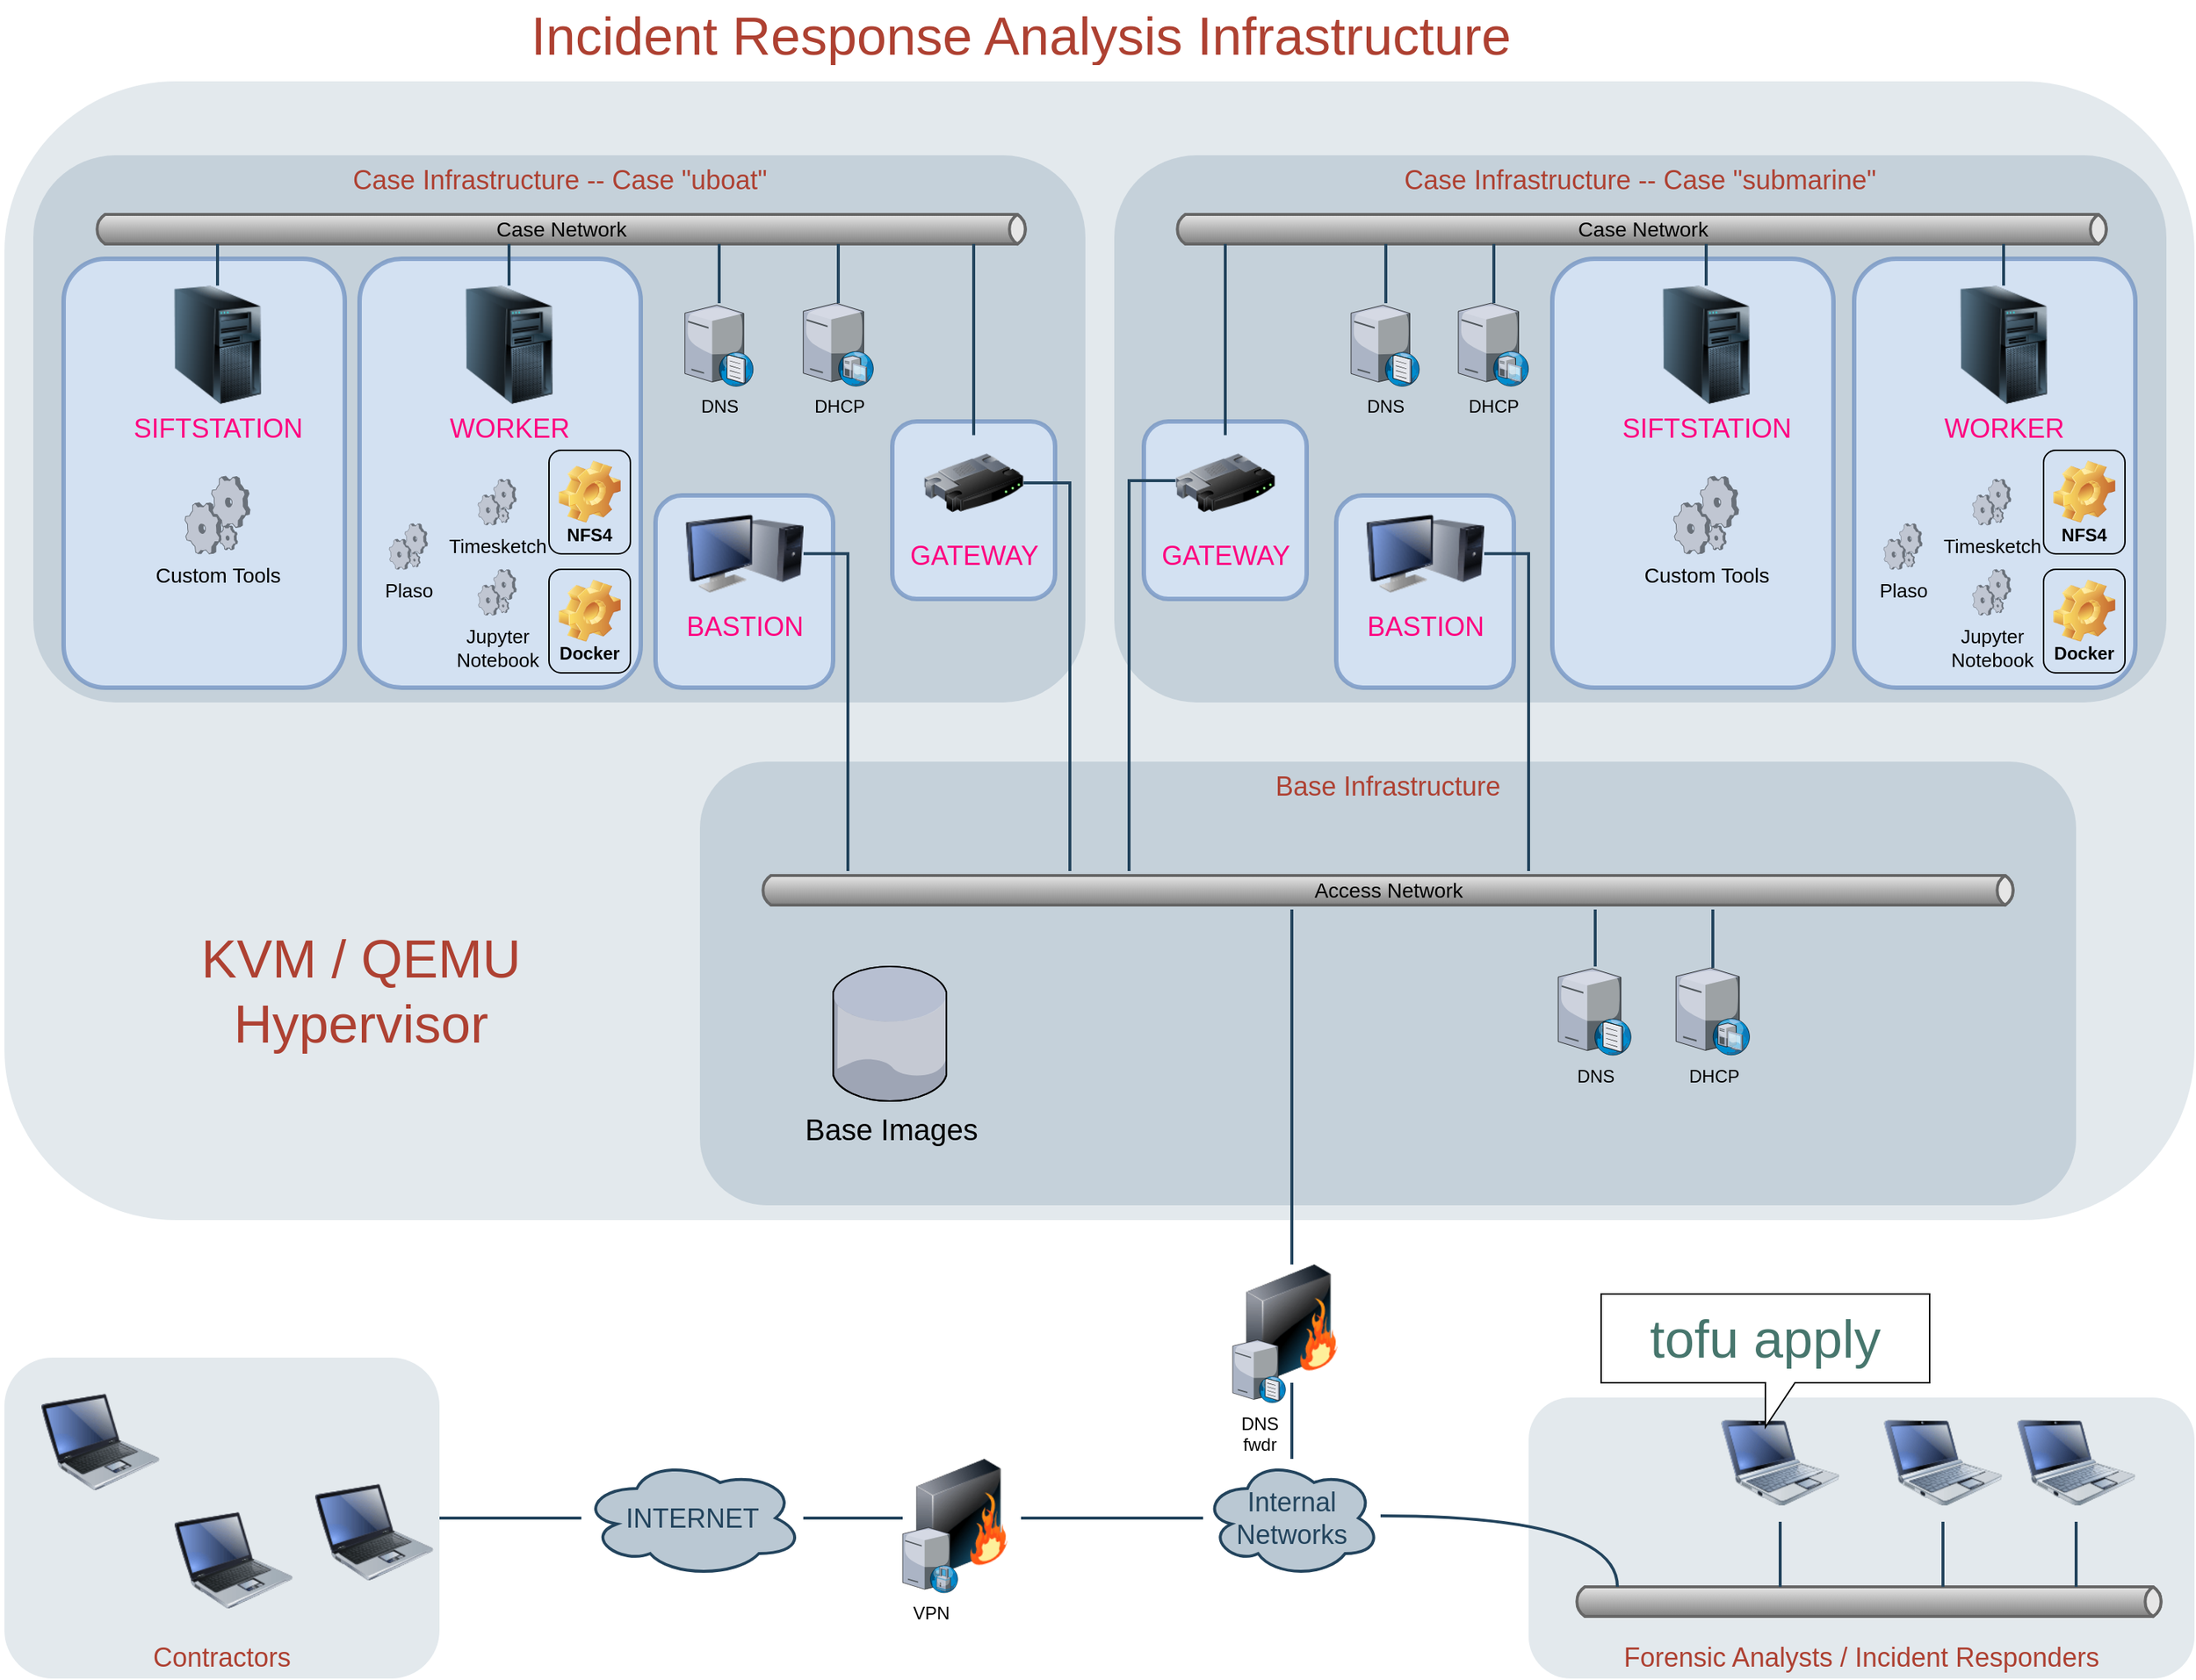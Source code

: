 <mxfile version="26.0.16">
  <diagram id="a45cf8ec-cd66-6f27-3ac3-be6e809c9e4a" name="Page-1">
    <mxGraphModel dx="1221" dy="869" grid="1" gridSize="10" guides="1" tooltips="1" connect="1" arrows="1" fold="1" page="1" pageScale="1" pageWidth="827" pageHeight="1169" background="none" math="0" shadow="0">
      <root>
        <mxCell id="0" />
        <mxCell id="1" parent="0" />
        <mxCell id="3" value="" style="rounded=1;whiteSpace=wrap;html=1;shadow=0;strokeColor=none;fillColor=#BAC8D3;gradientColor=none;fontSize=18;fontColor=#F08705;opacity=40;fontStyle=0;strokeWidth=3;" parent="1" vertex="1">
          <mxGeometry x="140" y="70" width="1480" height="770" as="geometry" />
        </mxCell>
        <mxCell id="dxTjXZNteF9Sgg0pbTyW-182" value="&lt;span style=&quot;line-height: 17.182px&quot;&gt;Base Infrastructure&lt;/span&gt;" style="rounded=1;whiteSpace=wrap;html=1;shadow=0;strokeColor=none;fillColor=#BAC8D3;gradientColor=none;fontSize=18;fontColor=#AE4132;verticalAlign=top;opacity=70;fontStyle=0;strokeWidth=3;" parent="1" vertex="1">
          <mxGeometry x="610" y="530" width="930" height="300" as="geometry" />
        </mxCell>
        <mxCell id="9" value="&lt;span style=&quot;line-height: 17.182px&quot;&gt;Case Infrastructure -- Case &quot;submarine&quot;&lt;/span&gt;" style="rounded=1;whiteSpace=wrap;html=1;shadow=0;strokeColor=none;fillColor=#BAC8D3;gradientColor=none;fontSize=18;fontColor=#AE4132;verticalAlign=top;opacity=70;fontStyle=0;strokeWidth=3;" parent="1" vertex="1">
          <mxGeometry x="890" y="120" width="711" height="370" as="geometry" />
        </mxCell>
        <mxCell id="12" value="Forensic Analysts / Incident Responders" style="rounded=1;whiteSpace=wrap;html=1;shadow=0;strokeColor=none;fillColor=#BAC8D3;gradientColor=none;fontSize=18;fontColor=#AE4132;verticalAlign=bottom;fontStyle=0;opacity=40;strokeWidth=3;" parent="1" vertex="1">
          <mxGeometry x="1170" y="960" width="450" height="190" as="geometry" />
        </mxCell>
        <mxCell id="13" value="Contractors" style="rounded=1;whiteSpace=wrap;html=1;shadow=0;strokeColor=none;fillColor=#BAC8D3;gradientColor=none;fontSize=18;fontColor=#AE4132;verticalAlign=bottom;fontStyle=0;opacity=40;strokeWidth=3;" parent="1" vertex="1">
          <mxGeometry x="140" y="933" width="294" height="217" as="geometry" />
        </mxCell>
        <mxCell id="19" value="Internal&lt;br&gt;Networks" style="ellipse;shape=cloud;whiteSpace=wrap;html=1;shadow=0;strokeColor=#23445D;fillColor=#BAC8D3;gradientColor=none;fontSize=18;fontColor=#23445D;gradientDirection=north;fontStyle=0;strokeWidth=2;" parent="1" vertex="1">
          <mxGeometry x="950" y="1001.5" width="120" height="80" as="geometry" />
        </mxCell>
        <mxCell id="47" value="Case Network" style="strokeWidth=2;strokeColor=#666666;dashed=0;align=center;html=1;fontSize=14;shape=mxgraph.eip.messageChannel;shadow=0;fillColor=#FFFFFF;gradientColor=none;fontColor=#000000;fontStyle=0" parent="1" vertex="1">
          <mxGeometry x="930" y="160" width="633" height="20" as="geometry" />
        </mxCell>
        <mxCell id="48" value="&lt;font&gt;Access Network&lt;/font&gt;" style="strokeWidth=2;strokeColor=#666666;dashed=0;align=center;html=1;fontSize=14;shape=mxgraph.eip.messageChannel;shadow=0;fillColor=#FFFFFF;gradientColor=none;fontColor=#000000;fontStyle=0" parent="1" vertex="1">
          <mxGeometry x="650" y="604" width="850" height="26" as="geometry" />
        </mxCell>
        <mxCell id="67" value="" style="image;html=1;image=img/lib/clip_art/computers/Netbook_128x128.png;shadow=0;strokeColor=#000000;fillColor=#FFFFFF;gradientColor=none;fontSize=18;fontColor=#F08705;fontStyle=0" parent="1" vertex="1">
          <mxGeometry x="1500" y="964" width="80" height="80" as="geometry" />
        </mxCell>
        <mxCell id="68" value="" style="image;html=1;image=img/lib/clip_art/computers/Netbook_128x128.png;shadow=0;strokeColor=#000000;fillColor=#FFFFFF;gradientColor=none;fontSize=18;fontColor=#F08705;fontStyle=0" parent="1" vertex="1">
          <mxGeometry x="1410" y="964" width="80" height="80" as="geometry" />
        </mxCell>
        <mxCell id="69" value="" style="image;html=1;image=img/lib/clip_art/computers/Netbook_128x128.png;shadow=0;strokeColor=#000000;fillColor=#FFFFFF;gradientColor=none;fontSize=18;fontColor=#F08705;fontStyle=0" parent="1" vertex="1">
          <mxGeometry x="1300" y="964" width="80" height="80" as="geometry" />
        </mxCell>
        <mxCell id="70" value="" style="strokeWidth=2;strokeColor=#666666;dashed=0;align=center;html=1;fontSize=8;shape=mxgraph.eip.messageChannel;shadow=0;fillColor=#FFFFFF;gradientColor=none;fontColor=#F08705;fontStyle=0" parent="1" vertex="1">
          <mxGeometry x="1200" y="1088" width="400" height="20" as="geometry" />
        </mxCell>
        <mxCell id="110" style="edgeStyle=none;rounded=0;html=1;startArrow=none;startFill=0;endArrow=none;endFill=0;fontSize=18;fontColor=#F08705;strokeColor=#23445D;strokeWidth=2;fontStyle=0" parent="1" source="82" target="19" edge="1">
          <mxGeometry relative="1" as="geometry" />
        </mxCell>
        <mxCell id="111" value="" style="image;html=1;image=img/lib/clip_art/computers/Laptop_128x128.png;shadow=0;strokeColor=#000000;fillColor=#FFFFFF;gradientColor=none;fontSize=18;fontColor=#F08705;fontStyle=0" parent="1" vertex="1">
          <mxGeometry x="165" y="950" width="80" height="80" as="geometry" />
        </mxCell>
        <mxCell id="113" value="" style="image;html=1;image=img/lib/clip_art/computers/Laptop_128x128.png;shadow=0;strokeColor=#000000;fillColor=#FFFFFF;gradientColor=none;fontSize=18;fontColor=#F08705;fontStyle=0" parent="1" vertex="1">
          <mxGeometry x="255" y="1030" width="80" height="80" as="geometry" />
        </mxCell>
        <mxCell id="114" value="" style="image;html=1;image=img/lib/clip_art/computers/Laptop_128x128.png;shadow=0;strokeColor=#000000;fillColor=#FFFFFF;gradientColor=none;fontSize=18;fontColor=#F08705;fontStyle=0" parent="1" vertex="1">
          <mxGeometry x="350" y="1011" width="80" height="80" as="geometry" />
        </mxCell>
        <mxCell id="134" value="" style="edgeStyle=elbowEdgeStyle;strokeWidth=2;rounded=0;endArrow=none;startArrow=none;startSize=10;endSize=10;dashed=0;html=1;strokeColor=#23445D;fontSize=18;fontColor=#F08705;startFill=0;endFill=0;fontStyle=0" parent="1" source="67" target="70" edge="1">
          <mxGeometry relative="1" as="geometry">
            <mxPoint x="975.476" y="655" as="sourcePoint" />
            <mxPoint x="975.476" y="684.762" as="targetPoint" />
          </mxGeometry>
        </mxCell>
        <mxCell id="135" value="" style="edgeStyle=elbowEdgeStyle;strokeWidth=2;rounded=0;endArrow=none;startArrow=none;startSize=10;endSize=10;dashed=0;html=1;strokeColor=#23445D;fontSize=18;fontColor=#F08705;startFill=0;endFill=0;fontStyle=0" parent="1" source="68" target="70" edge="1">
          <mxGeometry relative="1" as="geometry">
            <mxPoint x="1159.587" y="1053.967" as="sourcePoint" />
            <mxPoint x="1159.587" y="1097.769" as="targetPoint" />
          </mxGeometry>
        </mxCell>
        <mxCell id="136" value="" style="edgeStyle=elbowEdgeStyle;strokeWidth=2;rounded=0;endArrow=none;startArrow=none;startSize=10;endSize=10;dashed=0;html=1;strokeColor=#23445D;fontSize=18;fontColor=#F08705;startFill=0;endFill=0;fontStyle=0" parent="1" source="69" target="70" edge="1">
          <mxGeometry relative="1" as="geometry">
            <mxPoint x="1169.587" y="1063.967" as="sourcePoint" />
            <mxPoint x="1169.587" y="1107.769" as="targetPoint" />
          </mxGeometry>
        </mxCell>
        <mxCell id="167" value="KVM / QEMU&lt;br&gt;Hypervisor" style="text;html=1;strokeColor=none;fillColor=none;align=center;verticalAlign=middle;whiteSpace=wrap;overflow=hidden;shadow=0;fontSize=36;fontColor=#AE4132;fontStyle=0" parent="1" vertex="1">
          <mxGeometry x="186" y="630" width="390" height="110" as="geometry" />
        </mxCell>
        <mxCell id="168" value="Incident Response Analysis Infrastructure" style="text;html=1;strokeColor=none;fillColor=none;align=center;verticalAlign=middle;whiteSpace=wrap;overflow=hidden;shadow=0;fontSize=36;fontColor=#AE4132;fontStyle=0" parent="1" vertex="1">
          <mxGeometry x="137" y="15" width="1380" height="45" as="geometry" />
        </mxCell>
        <mxCell id="dxTjXZNteF9Sgg0pbTyW-174" style="edgeStyle=orthogonalEdgeStyle;rounded=0;html=1;startArrow=none;startFill=0;endArrow=none;endFill=0;fontSize=18;fontColor=#F08705;strokeColor=#23445D;strokeWidth=2;curved=1;fontStyle=0;" parent="1" source="19" target="70" edge="1">
          <mxGeometry relative="1" as="geometry">
            <Array as="points">
              <mxPoint x="1230" y="1040" />
            </Array>
            <mxPoint x="1100" y="1080" as="sourcePoint" />
            <mxPoint x="1180" y="1047.5" as="targetPoint" />
          </mxGeometry>
        </mxCell>
        <mxCell id="dxTjXZNteF9Sgg0pbTyW-175" value="DNS" style="verticalLabelPosition=bottom;sketch=0;aspect=fixed;html=1;verticalAlign=top;strokeColor=none;align=center;outlineConnect=0;shape=mxgraph.citrix.dns_server;" parent="1" vertex="1">
          <mxGeometry x="1190" y="668.5" width="49.62" height="60" as="geometry" />
        </mxCell>
        <mxCell id="dxTjXZNteF9Sgg0pbTyW-176" value="DHCP" style="verticalLabelPosition=bottom;sketch=0;aspect=fixed;html=1;verticalAlign=top;strokeColor=none;align=center;outlineConnect=0;shape=mxgraph.citrix.dhcp_server;" parent="1" vertex="1">
          <mxGeometry x="1269.62" y="669.5" width="49.82" height="59" as="geometry" />
        </mxCell>
        <mxCell id="dxTjXZNteF9Sgg0pbTyW-181" value="" style="edgeStyle=elbowEdgeStyle;strokeWidth=2;rounded=0;endArrow=none;startArrow=none;startSize=10;endSize=10;dashed=0;html=1;strokeColor=#23445D;fontSize=18;fontColor=#F08705;startFill=0;endFill=0;fontStyle=0" parent="1" source="dxTjXZNteF9Sgg0pbTyW-175" target="48" edge="1">
          <mxGeometry relative="1" as="geometry">
            <mxPoint x="1101" y="594" as="sourcePoint" />
            <mxPoint x="1101" y="634" as="targetPoint" />
          </mxGeometry>
        </mxCell>
        <mxCell id="dxTjXZNteF9Sgg0pbTyW-187" value="DNS" style="verticalLabelPosition=bottom;sketch=0;aspect=fixed;html=1;verticalAlign=top;strokeColor=none;align=center;outlineConnect=0;shape=mxgraph.citrix.dns_server;" parent="1" vertex="1">
          <mxGeometry x="1050" y="220" width="46.52" height="56.25" as="geometry" />
        </mxCell>
        <mxCell id="dxTjXZNteF9Sgg0pbTyW-188" value="DHCP" style="verticalLabelPosition=bottom;sketch=0;aspect=fixed;html=1;verticalAlign=top;strokeColor=none;align=center;outlineConnect=0;shape=mxgraph.citrix.dhcp_server;" parent="1" vertex="1">
          <mxGeometry x="1122.5" y="220" width="47.5" height="56.25" as="geometry" />
        </mxCell>
        <mxCell id="dxTjXZNteF9Sgg0pbTyW-189" value="" style="edgeStyle=elbowEdgeStyle;strokeWidth=2;rounded=0;endArrow=none;startArrow=none;startSize=10;endSize=10;dashed=0;html=1;strokeColor=#23445D;fontSize=18;fontColor=#F08705;startFill=0;endFill=0;fontStyle=0;" parent="1" source="dxTjXZNteF9Sgg0pbTyW-187" target="47" edge="1">
          <mxGeometry relative="1" as="geometry">
            <mxPoint x="1301" y="230" as="sourcePoint" />
            <mxPoint x="1301" y="190" as="targetPoint" />
          </mxGeometry>
        </mxCell>
        <mxCell id="dxTjXZNteF9Sgg0pbTyW-190" value="" style="edgeStyle=elbowEdgeStyle;strokeWidth=2;rounded=0;endArrow=none;startArrow=none;startSize=10;endSize=10;dashed=0;html=1;strokeColor=#23445D;fontSize=18;fontColor=#F08705;startFill=0;endFill=0;fontStyle=0;" parent="1" source="dxTjXZNteF9Sgg0pbTyW-188" target="47" edge="1">
          <mxGeometry relative="1" as="geometry">
            <mxPoint x="1070" y="230" as="sourcePoint" />
            <mxPoint x="1146" y="180" as="targetPoint" />
          </mxGeometry>
        </mxCell>
        <mxCell id="dxTjXZNteF9Sgg0pbTyW-191" value="Base Images" style="verticalLabelPosition=bottom;sketch=0;aspect=fixed;html=1;verticalAlign=top;strokeColor=none;align=center;outlineConnect=0;shape=mxgraph.citrix.database;fontSize=20;" parent="1" vertex="1">
          <mxGeometry x="700" y="668.5" width="77.35" height="91" as="geometry" />
        </mxCell>
        <mxCell id="dxTjXZNteF9Sgg0pbTyW-205" value="&lt;span style=&quot;line-height: 17.182px&quot;&gt;Case Infrastructure -- Case &quot;uboat&quot;&lt;/span&gt;" style="rounded=1;whiteSpace=wrap;html=1;shadow=0;strokeColor=none;fillColor=#BAC8D3;gradientColor=none;fontSize=18;fontColor=#AE4132;verticalAlign=top;opacity=70;fontStyle=0;strokeWidth=3;" parent="1" vertex="1">
          <mxGeometry x="159.5" y="120" width="711" height="370" as="geometry" />
        </mxCell>
        <mxCell id="dxTjXZNteF9Sgg0pbTyW-208" value="Case Network" style="strokeWidth=2;strokeColor=#666666;dashed=0;align=center;html=1;fontSize=14;shape=mxgraph.eip.messageChannel;shadow=0;fillColor=#FFFFFF;gradientColor=none;fontColor=#000000;fontStyle=0" parent="1" vertex="1">
          <mxGeometry x="200" y="160" width="632.5" height="20" as="geometry" />
        </mxCell>
        <mxCell id="dxTjXZNteF9Sgg0pbTyW-215" value="DNS" style="verticalLabelPosition=bottom;sketch=0;aspect=fixed;html=1;verticalAlign=top;strokeColor=none;align=center;outlineConnect=0;shape=mxgraph.citrix.dns_server;" parent="1" vertex="1">
          <mxGeometry x="599.85" y="220" width="46.52" height="56.25" as="geometry" />
        </mxCell>
        <mxCell id="dxTjXZNteF9Sgg0pbTyW-216" value="DHCP" style="verticalLabelPosition=bottom;sketch=0;aspect=fixed;html=1;verticalAlign=top;strokeColor=none;align=center;outlineConnect=0;shape=mxgraph.citrix.dhcp_server;" parent="1" vertex="1">
          <mxGeometry x="679.85" y="220" width="47.5" height="56.25" as="geometry" />
        </mxCell>
        <mxCell id="dxTjXZNteF9Sgg0pbTyW-217" value="" style="edgeStyle=elbowEdgeStyle;strokeWidth=2;rounded=0;endArrow=none;startArrow=none;startSize=10;endSize=10;dashed=0;html=1;strokeColor=#23445D;fontSize=18;fontColor=#F08705;startFill=0;endFill=0;fontStyle=0;" parent="1" source="dxTjXZNteF9Sgg0pbTyW-215" target="dxTjXZNteF9Sgg0pbTyW-208" edge="1">
          <mxGeometry relative="1" as="geometry">
            <mxPoint x="570.5" y="230" as="sourcePoint" />
            <mxPoint x="570.5" y="190" as="targetPoint" />
          </mxGeometry>
        </mxCell>
        <mxCell id="dxTjXZNteF9Sgg0pbTyW-218" value="" style="edgeStyle=elbowEdgeStyle;strokeWidth=2;rounded=0;endArrow=none;startArrow=none;startSize=10;endSize=10;dashed=0;html=1;strokeColor=#23445D;fontSize=18;fontColor=#F08705;startFill=0;endFill=0;fontStyle=0;" parent="1" source="dxTjXZNteF9Sgg0pbTyW-216" target="dxTjXZNteF9Sgg0pbTyW-208" edge="1">
          <mxGeometry relative="1" as="geometry">
            <mxPoint x="339.5" y="230" as="sourcePoint" />
            <mxPoint x="339.5" y="190" as="targetPoint" />
          </mxGeometry>
        </mxCell>
        <mxCell id="dxTjXZNteF9Sgg0pbTyW-226" value="tofu apply" style="shape=callout;whiteSpace=wrap;html=1;perimeter=calloutPerimeter;fontColor=#47766D;fontSize=36;position2=0.5;" parent="1" vertex="1">
          <mxGeometry x="1219" y="890" width="222" height="90" as="geometry" />
        </mxCell>
        <mxCell id="dxTjXZNteF9Sgg0pbTyW-230" value="INTERNET" style="ellipse;shape=cloud;whiteSpace=wrap;html=1;shadow=0;strokeColor=#23445D;fillColor=#BAC8D3;gradientColor=none;fontSize=18;fontColor=#23445D;gradientDirection=north;fontStyle=0;strokeWidth=2;" parent="1" vertex="1">
          <mxGeometry x="529.85" y="1001.5" width="150" height="80" as="geometry" />
        </mxCell>
        <mxCell id="dxTjXZNteF9Sgg0pbTyW-233" value="" style="edgeStyle=elbowEdgeStyle;strokeWidth=2;rounded=0;endArrow=none;startArrow=none;startSize=10;endSize=10;dashed=0;html=1;strokeColor=#23445D;fontSize=18;fontColor=#F08705;startFill=0;endFill=0;fontStyle=0;" parent="1" source="dxTjXZNteF9Sgg0pbTyW-230" target="13" edge="1">
          <mxGeometry relative="1" as="geometry">
            <mxPoint x="486" y="1029" as="sourcePoint" />
            <mxPoint x="486" y="1073" as="targetPoint" />
          </mxGeometry>
        </mxCell>
        <mxCell id="dxTjXZNteF9Sgg0pbTyW-234" value="" style="edgeStyle=elbowEdgeStyle;strokeWidth=2;rounded=0;endArrow=none;startArrow=none;startSize=10;endSize=10;dashed=0;html=1;strokeColor=#23445D;fontSize=18;fontColor=#F08705;startFill=0;endFill=0;fontStyle=0;" parent="1" source="dxTjXZNteF9Sgg0pbTyW-230" target="dxTjXZNteF9Sgg0pbTyW-229" edge="1">
          <mxGeometry relative="1" as="geometry">
            <mxPoint x="720" y="1037.5" as="sourcePoint" />
            <mxPoint x="720" y="1081.5" as="targetPoint" />
          </mxGeometry>
        </mxCell>
        <mxCell id="dxTjXZNteF9Sgg0pbTyW-243" value="" style="group" parent="1" vertex="1" connectable="0">
          <mxGeometry x="380" y="190" width="190" height="290" as="geometry" />
        </mxCell>
        <mxCell id="dxTjXZNteF9Sgg0pbTyW-206" value="" style="rounded=1;whiteSpace=wrap;html=1;shadow=0;strokeColor=#6c8ebf;fillColor=#dae8fc;fontSize=18;verticalAlign=top;opacity=70;fontStyle=0;strokeWidth=3;" parent="dxTjXZNteF9Sgg0pbTyW-243" vertex="1">
          <mxGeometry width="190" height="290" as="geometry" />
        </mxCell>
        <mxCell id="dxTjXZNteF9Sgg0pbTyW-207" value="WORKER" style="image;html=1;image=img/lib/clip_art/computers/Server_Tower_128x128.png;shadow=0;strokeColor=#000000;fillColor=#FFFFFF;gradientColor=none;fontSize=18;fontColor=#FF0080;fontStyle=0;labelBackgroundColor=none;" parent="dxTjXZNteF9Sgg0pbTyW-243" vertex="1">
          <mxGeometry x="61" y="18.13" width="80" height="80" as="geometry" />
        </mxCell>
        <mxCell id="dxTjXZNteF9Sgg0pbTyW-219" value="Timesketch" style="verticalLabelPosition=bottom;sketch=0;aspect=fixed;html=1;verticalAlign=top;strokeColor=none;align=center;outlineConnect=0;shape=mxgraph.citrix.process;fontSize=13;" parent="dxTjXZNteF9Sgg0pbTyW-243" vertex="1">
          <mxGeometry x="80" y="149" width="26" height="31" as="geometry" />
        </mxCell>
        <mxCell id="dxTjXZNteF9Sgg0pbTyW-220" value="Jupyter&lt;br&gt;Notebook" style="verticalLabelPosition=bottom;sketch=0;aspect=fixed;html=1;verticalAlign=top;strokeColor=none;align=center;outlineConnect=0;shape=mxgraph.citrix.process;fontSize=13;" parent="dxTjXZNteF9Sgg0pbTyW-243" vertex="1">
          <mxGeometry x="80" y="210" width="26" height="31" as="geometry" />
        </mxCell>
        <mxCell id="dxTjXZNteF9Sgg0pbTyW-221" value="Plaso" style="verticalLabelPosition=bottom;sketch=0;aspect=fixed;html=1;verticalAlign=top;strokeColor=none;align=center;outlineConnect=0;shape=mxgraph.citrix.process;fontSize=13;" parent="dxTjXZNteF9Sgg0pbTyW-243" vertex="1">
          <mxGeometry x="20" y="179" width="26" height="31" as="geometry" />
        </mxCell>
        <mxCell id="dxTjXZNteF9Sgg0pbTyW-222" value="NFS4" style="label;whiteSpace=wrap;html=1;align=center;verticalAlign=bottom;spacingLeft=0;spacingBottom=4;imageAlign=center;imageVerticalAlign=top;image=img/clipart/Gear_128x128.png;labelBackgroundColor=none;fillColor=none;" parent="dxTjXZNteF9Sgg0pbTyW-243" vertex="1">
          <mxGeometry x="128" y="129.5" width="55" height="70" as="geometry" />
        </mxCell>
        <mxCell id="dxTjXZNteF9Sgg0pbTyW-223" value="Docker" style="label;whiteSpace=wrap;html=1;align=center;verticalAlign=bottom;spacingLeft=0;spacingBottom=4;imageAlign=center;imageVerticalAlign=top;image=img/clipart/Gear_128x128.png;labelBackgroundColor=none;fillColor=none;" parent="dxTjXZNteF9Sgg0pbTyW-243" vertex="1">
          <mxGeometry x="128" y="210" width="55" height="70" as="geometry" />
        </mxCell>
        <mxCell id="dxTjXZNteF9Sgg0pbTyW-244" value="" style="group" parent="1" vertex="1" connectable="0">
          <mxGeometry x="180" y="190" width="190" height="290" as="geometry" />
        </mxCell>
        <mxCell id="dxTjXZNteF9Sgg0pbTyW-213" value="" style="rounded=1;whiteSpace=wrap;html=1;shadow=0;strokeColor=#6c8ebf;fillColor=#dae8fc;fontSize=18;verticalAlign=top;opacity=70;fontStyle=0;strokeWidth=3;" parent="dxTjXZNteF9Sgg0pbTyW-244" vertex="1">
          <mxGeometry width="190" height="290" as="geometry" />
        </mxCell>
        <mxCell id="dxTjXZNteF9Sgg0pbTyW-214" value="SIFTSTATION" style="image;html=1;image=img/lib/clip_art/computers/Server_Tower_128x128.png;shadow=0;strokeColor=#000000;fillColor=#FFFFFF;gradientColor=none;fontSize=18;fontColor=#FF0080;fontStyle=0;labelBackgroundColor=none;" parent="dxTjXZNteF9Sgg0pbTyW-244" vertex="1">
          <mxGeometry x="64" y="18.13" width="80" height="80" as="geometry" />
        </mxCell>
        <mxCell id="dxTjXZNteF9Sgg0pbTyW-224" value="Custom Tools" style="verticalLabelPosition=bottom;sketch=0;aspect=fixed;html=1;verticalAlign=top;strokeColor=none;align=center;outlineConnect=0;shape=mxgraph.citrix.process;fontSize=14;" parent="dxTjXZNteF9Sgg0pbTyW-244" vertex="1">
          <mxGeometry x="82" y="147.04" width="44" height="52.46" as="geometry" />
        </mxCell>
        <mxCell id="dxTjXZNteF9Sgg0pbTyW-245" value="" style="group" parent="1" vertex="1" connectable="0">
          <mxGeometry x="1186" y="190" width="190" height="290" as="geometry" />
        </mxCell>
        <mxCell id="dxTjXZNteF9Sgg0pbTyW-201" value="" style="rounded=1;whiteSpace=wrap;html=1;shadow=0;strokeColor=#6c8ebf;fillColor=#dae8fc;fontSize=18;verticalAlign=top;opacity=70;fontStyle=0;strokeWidth=3;" parent="dxTjXZNteF9Sgg0pbTyW-245" vertex="1">
          <mxGeometry width="190" height="290" as="geometry" />
        </mxCell>
        <mxCell id="dxTjXZNteF9Sgg0pbTyW-185" value="SIFTSTATION" style="image;html=1;image=img/lib/clip_art/computers/Server_Tower_128x128.png;shadow=0;strokeColor=#000000;fillColor=#FFFFFF;gradientColor=none;fontSize=18;fontColor=#FF0080;fontStyle=0;labelBackgroundColor=none;" parent="dxTjXZNteF9Sgg0pbTyW-245" vertex="1">
          <mxGeometry x="64" y="18.13" width="80" height="80" as="geometry" />
        </mxCell>
        <mxCell id="dxTjXZNteF9Sgg0pbTyW-202" value="Custom Tools" style="verticalLabelPosition=bottom;sketch=0;aspect=fixed;html=1;verticalAlign=top;strokeColor=none;align=center;outlineConnect=0;shape=mxgraph.citrix.process;fontSize=14;" parent="dxTjXZNteF9Sgg0pbTyW-245" vertex="1">
          <mxGeometry x="82" y="147.04" width="44" height="52.46" as="geometry" />
        </mxCell>
        <mxCell id="dxTjXZNteF9Sgg0pbTyW-246" value="" style="group" parent="1" vertex="1" connectable="0">
          <mxGeometry x="1390" y="190" width="190" height="290" as="geometry" />
        </mxCell>
        <mxCell id="dxTjXZNteF9Sgg0pbTyW-199" value="" style="rounded=1;whiteSpace=wrap;html=1;shadow=0;strokeColor=#6c8ebf;fillColor=#dae8fc;fontSize=18;verticalAlign=top;opacity=70;fontStyle=0;strokeWidth=3;" parent="dxTjXZNteF9Sgg0pbTyW-246" vertex="1">
          <mxGeometry width="190" height="290" as="geometry" />
        </mxCell>
        <mxCell id="44" value="WORKER" style="image;html=1;image=img/lib/clip_art/computers/Server_Tower_128x128.png;shadow=0;strokeColor=#000000;fillColor=#FFFFFF;gradientColor=none;fontSize=18;fontColor=#FF0080;fontStyle=0;labelBackgroundColor=none;" parent="dxTjXZNteF9Sgg0pbTyW-246" vertex="1">
          <mxGeometry x="61" y="18.13" width="80" height="80" as="geometry" />
        </mxCell>
        <mxCell id="dxTjXZNteF9Sgg0pbTyW-193" value="Timesketch" style="verticalLabelPosition=bottom;sketch=0;aspect=fixed;html=1;verticalAlign=top;strokeColor=none;align=center;outlineConnect=0;shape=mxgraph.citrix.process;fontSize=13;" parent="dxTjXZNteF9Sgg0pbTyW-246" vertex="1">
          <mxGeometry x="80" y="149" width="26" height="31" as="geometry" />
        </mxCell>
        <mxCell id="dxTjXZNteF9Sgg0pbTyW-195" value="Jupyter&lt;br&gt;Notebook" style="verticalLabelPosition=bottom;sketch=0;aspect=fixed;html=1;verticalAlign=top;strokeColor=none;align=center;outlineConnect=0;shape=mxgraph.citrix.process;fontSize=13;" parent="dxTjXZNteF9Sgg0pbTyW-246" vertex="1">
          <mxGeometry x="80" y="210" width="26" height="31" as="geometry" />
        </mxCell>
        <mxCell id="dxTjXZNteF9Sgg0pbTyW-196" value="Plaso" style="verticalLabelPosition=bottom;sketch=0;aspect=fixed;html=1;verticalAlign=top;strokeColor=none;align=center;outlineConnect=0;shape=mxgraph.citrix.process;fontSize=13;" parent="dxTjXZNteF9Sgg0pbTyW-246" vertex="1">
          <mxGeometry x="20" y="179" width="26" height="31" as="geometry" />
        </mxCell>
        <mxCell id="dxTjXZNteF9Sgg0pbTyW-197" value="NFS4" style="label;whiteSpace=wrap;html=1;align=center;verticalAlign=bottom;spacingLeft=0;spacingBottom=4;imageAlign=center;imageVerticalAlign=top;image=img/clipart/Gear_128x128.png;labelBackgroundColor=none;fillColor=none;" parent="dxTjXZNteF9Sgg0pbTyW-246" vertex="1">
          <mxGeometry x="128" y="129.5" width="55" height="70" as="geometry" />
        </mxCell>
        <mxCell id="dxTjXZNteF9Sgg0pbTyW-200" value="Docker" style="label;whiteSpace=wrap;html=1;align=center;verticalAlign=bottom;spacingLeft=0;spacingBottom=4;imageAlign=center;imageVerticalAlign=top;image=img/clipart/Gear_128x128.png;labelBackgroundColor=none;fillColor=none;" parent="dxTjXZNteF9Sgg0pbTyW-246" vertex="1">
          <mxGeometry x="128" y="210" width="55" height="70" as="geometry" />
        </mxCell>
        <mxCell id="dxTjXZNteF9Sgg0pbTyW-247" value="" style="group" parent="1" vertex="1" connectable="0">
          <mxGeometry x="580" y="350" width="120" height="130" as="geometry" />
        </mxCell>
        <mxCell id="dxTjXZNteF9Sgg0pbTyW-240" value="" style="rounded=1;whiteSpace=wrap;html=1;shadow=0;strokeColor=#6c8ebf;fillColor=#dae8fc;fontSize=18;verticalAlign=top;opacity=70;fontStyle=0;strokeWidth=3;" parent="dxTjXZNteF9Sgg0pbTyW-247" vertex="1">
          <mxGeometry width="120" height="130" as="geometry" />
        </mxCell>
        <mxCell id="54" value="&lt;font&gt;BASTION&lt;/font&gt;" style="image;html=1;image=img/lib/clip_art/computers/Monitor_Tower_128x128.png;shadow=0;strokeColor=#000000;fillColor=#FFFFFF;gradientColor=none;fontSize=18;fontColor=#FF0080;fontStyle=0;labelBackgroundColor=none;" parent="dxTjXZNteF9Sgg0pbTyW-247" vertex="1">
          <mxGeometry x="20" y="6.906" width="80" height="65" as="geometry" />
        </mxCell>
        <mxCell id="dxTjXZNteF9Sgg0pbTyW-248" value="" style="group;fontSize=18;" parent="1" vertex="1" connectable="0">
          <mxGeometry x="747" y="1001.5" width="80" height="106.44" as="geometry" />
        </mxCell>
        <mxCell id="dxTjXZNteF9Sgg0pbTyW-229" value="" style="image;html=1;image=img/lib/clip_art/networking/Firewall_128x128.png;shadow=0;strokeColor=#000000;fillColor=#FFFFFF;gradientColor=none;fontSize=18;fontColor=#F08705;fontStyle=0" parent="dxTjXZNteF9Sgg0pbTyW-248" vertex="1">
          <mxGeometry width="80" height="80" as="geometry" />
        </mxCell>
        <mxCell id="dxTjXZNteF9Sgg0pbTyW-237" value="VPN" style="verticalLabelPosition=bottom;sketch=0;aspect=fixed;html=1;verticalAlign=top;strokeColor=none;align=center;outlineConnect=0;shape=mxgraph.citrix.proxy_server;" parent="dxTjXZNteF9Sgg0pbTyW-248" vertex="1">
          <mxGeometry y="46.44" width="37.5" height="44.12" as="geometry" />
        </mxCell>
        <mxCell id="dxTjXZNteF9Sgg0pbTyW-251" style="edgeStyle=orthogonalEdgeStyle;rounded=0;html=1;startArrow=none;startFill=0;endArrow=none;endFill=0;fontSize=18;fontColor=#F08705;strokeColor=#23445D;strokeWidth=2;curved=1;fontStyle=0;" parent="1" source="dxTjXZNteF9Sgg0pbTyW-229" target="19" edge="1">
          <mxGeometry relative="1" as="geometry">
            <Array as="points" />
            <mxPoint x="1111" y="1073" as="sourcePoint" />
            <mxPoint x="1240" y="1098" as="targetPoint" />
          </mxGeometry>
        </mxCell>
        <mxCell id="dxTjXZNteF9Sgg0pbTyW-211" value="" style="edgeStyle=elbowEdgeStyle;strokeWidth=2;rounded=0;endArrow=none;startArrow=none;startSize=10;endSize=10;dashed=0;html=1;strokeColor=#23445D;fontSize=18;fontColor=#F08705;startFill=0;endFill=0;fontStyle=0" parent="1" source="dxTjXZNteF9Sgg0pbTyW-214" target="dxTjXZNteF9Sgg0pbTyW-208" edge="1">
          <mxGeometry relative="1" as="geometry">
            <mxPoint x="550.5" y="310.5" as="sourcePoint" />
            <mxPoint x="470.5" y="350.5" as="targetPoint" />
          </mxGeometry>
        </mxCell>
        <mxCell id="dxTjXZNteF9Sgg0pbTyW-212" value="" style="edgeStyle=elbowEdgeStyle;strokeWidth=2;rounded=0;endArrow=none;startArrow=none;startSize=10;endSize=10;dashed=0;html=1;strokeColor=#23445D;fontSize=18;fontColor=#F08705;startFill=0;endFill=0;fontStyle=0" parent="1" source="dxTjXZNteF9Sgg0pbTyW-207" target="dxTjXZNteF9Sgg0pbTyW-208" edge="1">
          <mxGeometry relative="1" as="geometry">
            <mxPoint x="790.5" y="302.5" as="sourcePoint" />
            <mxPoint x="490.5" y="370.5" as="targetPoint" />
          </mxGeometry>
        </mxCell>
        <mxCell id="107" value="" style="edgeStyle=elbowEdgeStyle;strokeWidth=2;rounded=0;endArrow=none;startArrow=none;startSize=10;endSize=10;dashed=0;html=1;strokeColor=#23445D;fontSize=18;fontColor=#F08705;startFill=0;endFill=0;fontStyle=0" parent="1" source="44" target="47" edge="1">
          <mxGeometry relative="1" as="geometry">
            <mxPoint x="1521" y="302.5" as="sourcePoint" />
            <mxPoint x="1221" y="370.5" as="targetPoint" />
          </mxGeometry>
        </mxCell>
        <mxCell id="105" value="" style="edgeStyle=elbowEdgeStyle;strokeWidth=2;rounded=0;endArrow=none;startArrow=none;startSize=10;endSize=10;dashed=0;html=1;strokeColor=#23445D;fontSize=18;fontColor=#F08705;startFill=0;endFill=0;fontStyle=0" parent="1" source="dxTjXZNteF9Sgg0pbTyW-185" target="47" edge="1">
          <mxGeometry relative="1" as="geometry">
            <mxPoint x="1281" y="310.5" as="sourcePoint" />
            <mxPoint x="1201" y="350.5" as="targetPoint" />
          </mxGeometry>
        </mxCell>
        <mxCell id="121" value="" style="edgeStyle=elbowEdgeStyle;strokeWidth=2;rounded=0;endArrow=none;startArrow=none;startSize=10;endSize=10;dashed=0;html=1;strokeColor=#23445D;fontSize=18;fontColor=#F08705;startFill=0;endFill=0;fontStyle=0" parent="1" source="48" target="54" edge="1">
          <mxGeometry relative="1" as="geometry">
            <mxPoint x="871.476" y="634" as="sourcePoint" />
            <mxPoint x="871.476" y="699.476" as="targetPoint" />
            <Array as="points">
              <mxPoint x="710" y="490" />
            </Array>
          </mxGeometry>
        </mxCell>
        <mxCell id="IeKKbe_FKYZzwL141UeW-168" value="" style="group" vertex="1" connectable="0" parent="1">
          <mxGeometry x="1040" y="350" width="120" height="130" as="geometry" />
        </mxCell>
        <mxCell id="IeKKbe_FKYZzwL141UeW-169" value="" style="rounded=1;whiteSpace=wrap;html=1;shadow=0;strokeColor=#6c8ebf;fillColor=#dae8fc;fontSize=18;verticalAlign=top;opacity=70;fontStyle=0;strokeWidth=3;" vertex="1" parent="IeKKbe_FKYZzwL141UeW-168">
          <mxGeometry width="120" height="130" as="geometry" />
        </mxCell>
        <mxCell id="IeKKbe_FKYZzwL141UeW-170" value="&lt;font&gt;BASTION&lt;/font&gt;" style="image;html=1;image=img/lib/clip_art/computers/Monitor_Tower_128x128.png;shadow=0;strokeColor=#000000;fillColor=#FFFFFF;gradientColor=none;fontSize=18;fontColor=#FF0080;fontStyle=0;labelBackgroundColor=none;" vertex="1" parent="IeKKbe_FKYZzwL141UeW-168">
          <mxGeometry x="20" y="6.906" width="80" height="65" as="geometry" />
        </mxCell>
        <mxCell id="IeKKbe_FKYZzwL141UeW-172" value="" style="edgeStyle=elbowEdgeStyle;strokeWidth=2;rounded=0;endArrow=none;startArrow=none;startSize=10;endSize=10;dashed=0;html=1;strokeColor=#23445D;fontSize=18;fontColor=#F08705;startFill=0;endFill=0;fontStyle=0" edge="1" parent="1" target="IeKKbe_FKYZzwL141UeW-170">
          <mxGeometry relative="1" as="geometry">
            <mxPoint x="1170" y="604" as="sourcePoint" />
            <mxPoint x="1140" y="389.406" as="targetPoint" />
            <Array as="points">
              <mxPoint x="1170" y="520" />
            </Array>
          </mxGeometry>
        </mxCell>
        <mxCell id="IeKKbe_FKYZzwL141UeW-173" value="" style="edgeStyle=elbowEdgeStyle;strokeWidth=2;rounded=0;endArrow=none;startArrow=none;startSize=10;endSize=10;dashed=0;html=1;strokeColor=#23445D;fontSize=18;fontColor=#F08705;startFill=0;endFill=0;fontStyle=0;" edge="1" parent="1" source="dxTjXZNteF9Sgg0pbTyW-176" target="48">
          <mxGeometry relative="1" as="geometry">
            <mxPoint x="1266.16" y="679" as="sourcePoint" />
            <mxPoint x="1266.16" y="640" as="targetPoint" />
          </mxGeometry>
        </mxCell>
        <mxCell id="IeKKbe_FKYZzwL141UeW-177" value="" style="group" vertex="1" connectable="0" parent="1">
          <mxGeometry x="970" y="870" width="80" height="93.56" as="geometry" />
        </mxCell>
        <mxCell id="82" value="" style="image;html=1;image=img/lib/clip_art/networking/Firewall_128x128.png;shadow=0;strokeColor=#000000;fillColor=#FFFFFF;gradientColor=none;fontSize=18;fontColor=#F08705;fontStyle=0" parent="IeKKbe_FKYZzwL141UeW-177" vertex="1">
          <mxGeometry width="80" height="80" as="geometry" />
        </mxCell>
        <mxCell id="IeKKbe_FKYZzwL141UeW-176" value="DNS&lt;br&gt;fwdr" style="verticalLabelPosition=bottom;sketch=0;aspect=fixed;html=1;verticalAlign=top;strokeColor=none;align=center;outlineConnect=0;shape=mxgraph.citrix.dns_server;" vertex="1" parent="IeKKbe_FKYZzwL141UeW-177">
          <mxGeometry y="50" width="36.02" height="43.56" as="geometry" />
        </mxCell>
        <mxCell id="IeKKbe_FKYZzwL141UeW-178" value="" style="group" vertex="1" connectable="0" parent="1">
          <mxGeometry x="740" y="300" width="110" height="120" as="geometry" />
        </mxCell>
        <mxCell id="IeKKbe_FKYZzwL141UeW-179" value="" style="rounded=1;whiteSpace=wrap;html=1;shadow=0;strokeColor=#6c8ebf;fillColor=#dae8fc;fontSize=18;verticalAlign=top;opacity=70;fontStyle=0;strokeWidth=3;" vertex="1" parent="IeKKbe_FKYZzwL141UeW-178">
          <mxGeometry width="110" height="120" as="geometry" />
        </mxCell>
        <mxCell id="IeKKbe_FKYZzwL141UeW-180" value="GATEWAY" style="image;html=1;image=img/lib/clip_art/networking/Router_128x128.png;shadow=0;strokeColor=#000000;fillColor=#FFFFFF;gradientColor=none;fontSize=18;fontColor=#FF0080;fontStyle=0;labelBackgroundColor=none;" vertex="1" parent="IeKKbe_FKYZzwL141UeW-178">
          <mxGeometry x="21.35" y="9.231" width="67.3" height="64.615" as="geometry" />
        </mxCell>
        <mxCell id="IeKKbe_FKYZzwL141UeW-181" value="" style="group" vertex="1" connectable="0" parent="1">
          <mxGeometry x="910" y="300" width="110" height="120" as="geometry" />
        </mxCell>
        <mxCell id="IeKKbe_FKYZzwL141UeW-182" value="" style="rounded=1;whiteSpace=wrap;html=1;shadow=0;strokeColor=#6c8ebf;fillColor=#dae8fc;fontSize=18;verticalAlign=top;opacity=70;fontStyle=0;strokeWidth=3;" vertex="1" parent="IeKKbe_FKYZzwL141UeW-181">
          <mxGeometry width="110" height="120" as="geometry" />
        </mxCell>
        <mxCell id="IeKKbe_FKYZzwL141UeW-183" value="GATEWAY" style="image;html=1;image=img/lib/clip_art/networking/Router_128x128.png;shadow=0;strokeColor=#000000;fillColor=#FFFFFF;gradientColor=none;fontSize=18;fontColor=#FF0080;fontStyle=0;labelBackgroundColor=none;" vertex="1" parent="IeKKbe_FKYZzwL141UeW-181">
          <mxGeometry x="21.35" y="9.231" width="67.3" height="64.615" as="geometry" />
        </mxCell>
        <mxCell id="99" value="" style="edgeStyle=elbowEdgeStyle;strokeWidth=2;rounded=0;endArrow=none;startArrow=none;startSize=10;endSize=10;dashed=0;html=1;strokeColor=#23445D;fontSize=18;fontColor=#F08705;startFill=0;endFill=0;fontStyle=0;" parent="1" source="IeKKbe_FKYZzwL141UeW-183" target="48" edge="1">
          <mxGeometry relative="1" as="geometry">
            <mxPoint x="935.24" y="340" as="sourcePoint" />
            <mxPoint x="890.0" y="592.032" as="targetPoint" />
            <Array as="points">
              <mxPoint x="900" y="340" />
            </Array>
          </mxGeometry>
        </mxCell>
        <mxCell id="98" value="" style="edgeStyle=elbowEdgeStyle;strokeWidth=2;rounded=0;endArrow=none;startArrow=none;startSize=10;endSize=10;dashed=0;html=1;strokeColor=#23445D;fontSize=18;fontColor=#F08705;startFill=0;endFill=0;fontStyle=0;" parent="1" source="IeKKbe_FKYZzwL141UeW-180" target="48" edge="1">
          <mxGeometry relative="1" as="geometry">
            <mxPoint x="826.82" y="335" as="sourcePoint" />
            <mxPoint x="721" y="624" as="targetPoint" />
            <Array as="points">
              <mxPoint x="860" y="480" />
            </Array>
          </mxGeometry>
        </mxCell>
        <mxCell id="104" value="" style="edgeStyle=elbowEdgeStyle;strokeWidth=2;rounded=0;endArrow=none;startArrow=none;startSize=10;endSize=10;dashed=0;html=1;strokeColor=#23445D;fontSize=18;fontColor=#F08705;startFill=0;endFill=0;fontStyle=0" parent="1" source="IeKKbe_FKYZzwL141UeW-183" target="47" edge="1">
          <mxGeometry relative="1" as="geometry">
            <mxPoint x="968.655" y="300" as="sourcePoint" />
            <mxPoint x="1016" y="595.5" as="targetPoint" />
          </mxGeometry>
        </mxCell>
        <mxCell id="dxTjXZNteF9Sgg0pbTyW-210" value="" style="edgeStyle=elbowEdgeStyle;strokeWidth=2;rounded=0;endArrow=none;startArrow=none;startSize=10;endSize=10;dashed=0;html=1;strokeColor=#23445D;fontSize=18;fontColor=#F08705;startFill=0;endFill=0;fontStyle=0" parent="1" source="IeKKbe_FKYZzwL141UeW-180" target="dxTjXZNteF9Sgg0pbTyW-208" edge="1">
          <mxGeometry relative="1" as="geometry">
            <mxPoint x="792.793" y="295" as="sourcePoint" />
            <mxPoint x="285.5" y="595.5" as="targetPoint" />
          </mxGeometry>
        </mxCell>
        <mxCell id="IeKKbe_FKYZzwL141UeW-185" value="" style="edgeStyle=elbowEdgeStyle;strokeWidth=2;rounded=0;endArrow=none;startArrow=none;startSize=10;endSize=10;dashed=0;html=1;strokeColor=#23445D;fontSize=18;fontColor=#F08705;startFill=0;endFill=0;fontStyle=0" edge="1" parent="1" source="82" target="48">
          <mxGeometry relative="1" as="geometry">
            <mxPoint x="1009.66" y="659" as="sourcePoint" />
            <mxPoint x="1010" y="610" as="targetPoint" />
          </mxGeometry>
        </mxCell>
      </root>
    </mxGraphModel>
  </diagram>
</mxfile>
